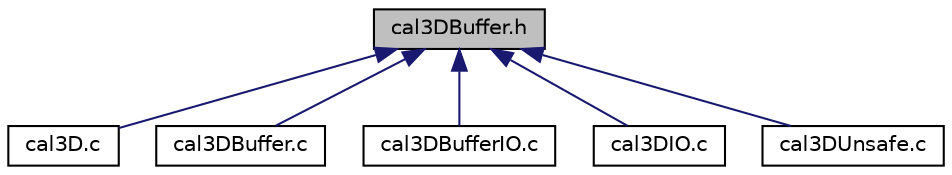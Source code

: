 digraph "cal3DBuffer.h"
{
  edge [fontname="Helvetica",fontsize="10",labelfontname="Helvetica",labelfontsize="10"];
  node [fontname="Helvetica",fontsize="10",shape=record];
  Node1 [label="cal3DBuffer.h",height=0.2,width=0.4,color="black", fillcolor="grey75", style="filled" fontcolor="black"];
  Node1 -> Node2 [dir="back",color="midnightblue",fontsize="10",style="solid",fontname="Helvetica"];
  Node2 [label="cal3D.c",height=0.2,width=0.4,color="black", fillcolor="white", style="filled",URL="$cal3_d_8c.html"];
  Node1 -> Node3 [dir="back",color="midnightblue",fontsize="10",style="solid",fontname="Helvetica"];
  Node3 [label="cal3DBuffer.c",height=0.2,width=0.4,color="black", fillcolor="white", style="filled",URL="$cal3_d_buffer_8c.html"];
  Node1 -> Node4 [dir="back",color="midnightblue",fontsize="10",style="solid",fontname="Helvetica"];
  Node4 [label="cal3DBufferIO.c",height=0.2,width=0.4,color="black", fillcolor="white", style="filled",URL="$cal3_d_buffer_i_o_8c.html"];
  Node1 -> Node5 [dir="back",color="midnightblue",fontsize="10",style="solid",fontname="Helvetica"];
  Node5 [label="cal3DIO.c",height=0.2,width=0.4,color="black", fillcolor="white", style="filled",URL="$cal3_d_i_o_8c.html"];
  Node1 -> Node6 [dir="back",color="midnightblue",fontsize="10",style="solid",fontname="Helvetica"];
  Node6 [label="cal3DUnsafe.c",height=0.2,width=0.4,color="black", fillcolor="white", style="filled",URL="$cal3_d_unsafe_8c.html"];
}
